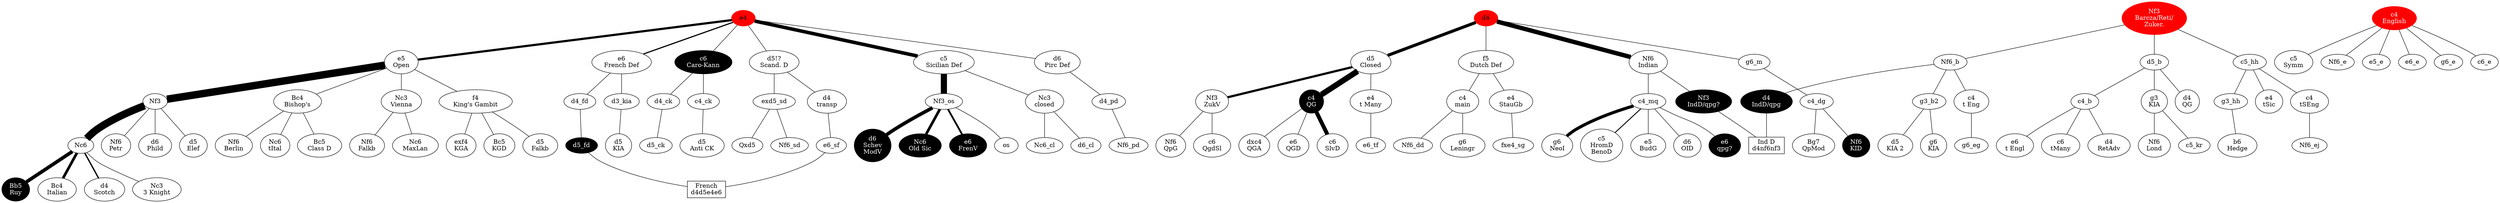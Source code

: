 graph {

////////////////////////// CLASSICAL KING PAWN ///////////////

e4[style=filled, color=red]
e5[label="e5\nOpen"]
e4 -- e5 [penwidth=5]
e5 -- Nf3 [penwidth=17]

e5 -- "Bc4\nBishop's"
"Bc4\nBishop's" -- berlin
berlin[label="Nf6\nBerlin", image="germany.png"]
"Bc4\nBishop's" -- "Nc6\ntItal"
"Bc4\nBishop's" -- "Bc5\nClass D"

vien[label="Nc3\nVienna", image="austria.png"]
e5 -- vien
vien -- "Nf6\nFalkb"
vien -- "Nc6\nMaxLan"

e5 -- "f4\nKing's Gambit" -- "exf4\nKGA"
"f4\nKing's Gambit" -- "Bc5\nKGD"
"f4\nKing's Gambit" -- "d5\nFalkb"

Nf3 -- Nc6 [penwidth=17] // main line p. 40
Nf3 -- "Nf6\nPetr"
Nf3 -- "d6\nPhild"
Nf3 -- "d5\nElef"

// Ruy and siblings //

ruy[label="Bb5\nRuy", style=filled, color=black, fontcolor=white, image="spain.png"]

Nc6 -- ruy [penwidth=8]

ital[label="Bc4\nItalian", image="italy.png"]
Nc6 -- ital [penwidth=6]
scot[label="d4\nScotch", image="scotland.png"]
Nc6 -- scot [penwidth=3]
Nc6 -- "Nc3\n3 Knight"

////////////////////////// CLASSICAL QUEEN PAWN ///////////////

d4[style=filled, color=red]
d5_qp[label="d5\nClosed"]
d4 -- d5_qp [penwidth=7 weight=2]

// zukertort doesn't belong here but render diff.
Nf3_z[label="Nf3\nZukV"]
Nf6_z[label="Nf6\nQpG"]
d5_qp -- Nf3_z [penwidth=5]
Nf3_z -- Nf6_z
Nf3_z -- "c6\nQgdSl"


// qg
qg[label="c4\nQG", style=filled, color=black, fontcolor=white]
d5_qp -- qg [penwidth=13]
qg -- "dxc4\nQGA"
qg -- "e6\nQGD"
qg -- "c6\nSlvD" [penwidth=9]

/////////////// MODERN KING PAWN ///////////////

d5_fd[style=filled, color=black, fontcolor=white]

french[label="e6\nFrench Def", image="france.png"]
e4 -- french [penwidth=2.6]
d4d5e4e6[shape=rectangle, label="French\nd4d5e4e6"]
french -- d4_fd -- d5_fd -- d4d5e4e6
french -- d3_kia -- "d5\nKIA"

carokann[label="c6\nCaro-Kann", style=filled, color=black, fontcolor=white]

e4 -- carokann -- d4_ck -- d5_ck
carokann -- c4_ck -- "d5\nAnti CK"

scand[label="d5!?\nScand. D", image="sweden.png"]

e4 -- scand -- exd5_sd -- Qxd5
exd5_sd -- Nf6_sd
scand -- "d4\ntransp" -- e6_sf -- d4d5e4e6

// sicilian //

sic[label="c5\nSicilian Def", image="sicily.png"]

e4 -- sic [penwidth=8]

schev[label="d6\nSchev\nModV", style=filled, color=black, fontcolor=white]
oldsic[label="Nc6\nOld Sic", style=filled, color=black, fontcolor=white]
frenv[label="e6\nFrenV", style=filled, color=black, fontcolor=white]

sic -- Nf3_os [penwidth=14]
Nf3_os -- schev [penwidth=8]
Nf3_os -- frenv [penwidth=4]
Nf3_os -- oldsic [penwidth=6]
Nf3_os -- os

sic -- "Nc3\nclosed"
"Nc3\nclosed" -- Nc6_cl
"Nc3\nclosed" -- d6_cl

// end sici

e4 -- "d6\nPirc Def" -- d4_pd -- Nf6_pd


/////////////// MODERN QUEEN PAWN ///////////////


// dutch

dutch[label="f5\nDutch Def", image="holland.png"]
d4 -- dutch
dutch -- "c4\nmain" -- Nf6_dd
"c4\nmain" -- "g6\nLeningr"
dutch -- "e4\nStauGb" -- fxe4_sg

// indian //

indian[label="Nf6\nIndian", image="india.png"]
d4 -- indian [penwidth=10]
indian -- c4_mq
// bulk of the indian
g6_mq[label="g6\nNeoI"]
c5_mq[label="c5\nHromD\nBenoD"]
c4_mq -- g6_mq [penwidth=7]
c4_mq -- c5_mq[penwidth=2]
c4_mq -- "e5\nBudG"

nf3qpg[label="Nf3\nIndD/qpg?", style=filled, color=black, fontcolor=white]
d4nf6nf3[shape=rectangle, label="Ind D\nd4nf6nf3"]
nf3qpg -- d4nf6nf3
indian -- nf3qpg

// non indian //

d4 -- g6_m -- c4_dg -- "Bg7\nQpMod"
kid[label="Nf6\nKID", style=filled, color=black, fontcolor=white]
c4_dg -- kid

/////////////// CHAPTER SEVEN ///////////////

reti[label="Nf3\nBarcza/Reti/\nZuker.", style=filled, color=red, fontcolor=white]
reti -- Nf6_b -- g3_b2 -- "d5\nKIA 2"
g3_b2 -- "g6\nKIA"
Nf6_b -- "c4\nt Eng" -- g6_eg

d4indd[label="d4\nIndD/qpg", style=filled, color=black, fontcolor=white]
Nf6_b -- d4indd -- d4nf6nf3

reti -- d5_b
d5_b -- c4_b -- "e6\nt Engl"
c4_b -- "c6\ntMany"
c4_b -- "d4\nRetAdv"
d5_b -- "g3\nKIA" -- "Nf6\nLond"
"g3\nKIA" -- c5_kr
d5_b -- "d4\nQG"

reti -- c5_hh -- g3_hh -- "b6\nHedge"
c5_hh -- "e4\ntSic"
c5_hh -- "c4\ntSEng" -- Nf6_ej

//// others ////

d5_qp -- "e4\nt Many" -- e6_tf

c4_mq -- "d6\nOID"

e00qpg[label="e6\nqpg?", style=filled, color=black, fontcolor=white]
c4_mq -- e00qpg


//// English ////

eng[label="c4\nEnglish", style=filled, color=red, fontcolor=white, image="england.png"]
c5_e[label="c5\nSymm"]
eng -- Nf6_e
eng -- e5_e
eng -- e6_e
eng -- c5_e
eng -- g6_e
eng -- c6_e

}
